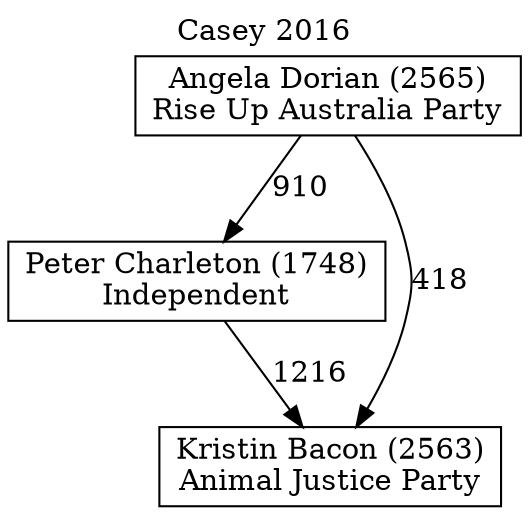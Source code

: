 // House preference flow
digraph "Kristin Bacon (2563)_Casey_2016" {
	graph [label="Casey 2016" labelloc=t mclimit=10]
	node [shape=box]
	"Peter Charleton (1748)" [label="Peter Charleton (1748)
Independent"]
	"Kristin Bacon (2563)" [label="Kristin Bacon (2563)
Animal Justice Party"]
	"Angela Dorian (2565)" [label="Angela Dorian (2565)
Rise Up Australia Party"]
	"Peter Charleton (1748)" -> "Kristin Bacon (2563)" [label=1216]
	"Angela Dorian (2565)" -> "Kristin Bacon (2563)" [label=418]
	"Angela Dorian (2565)" -> "Peter Charleton (1748)" [label=910]
}
